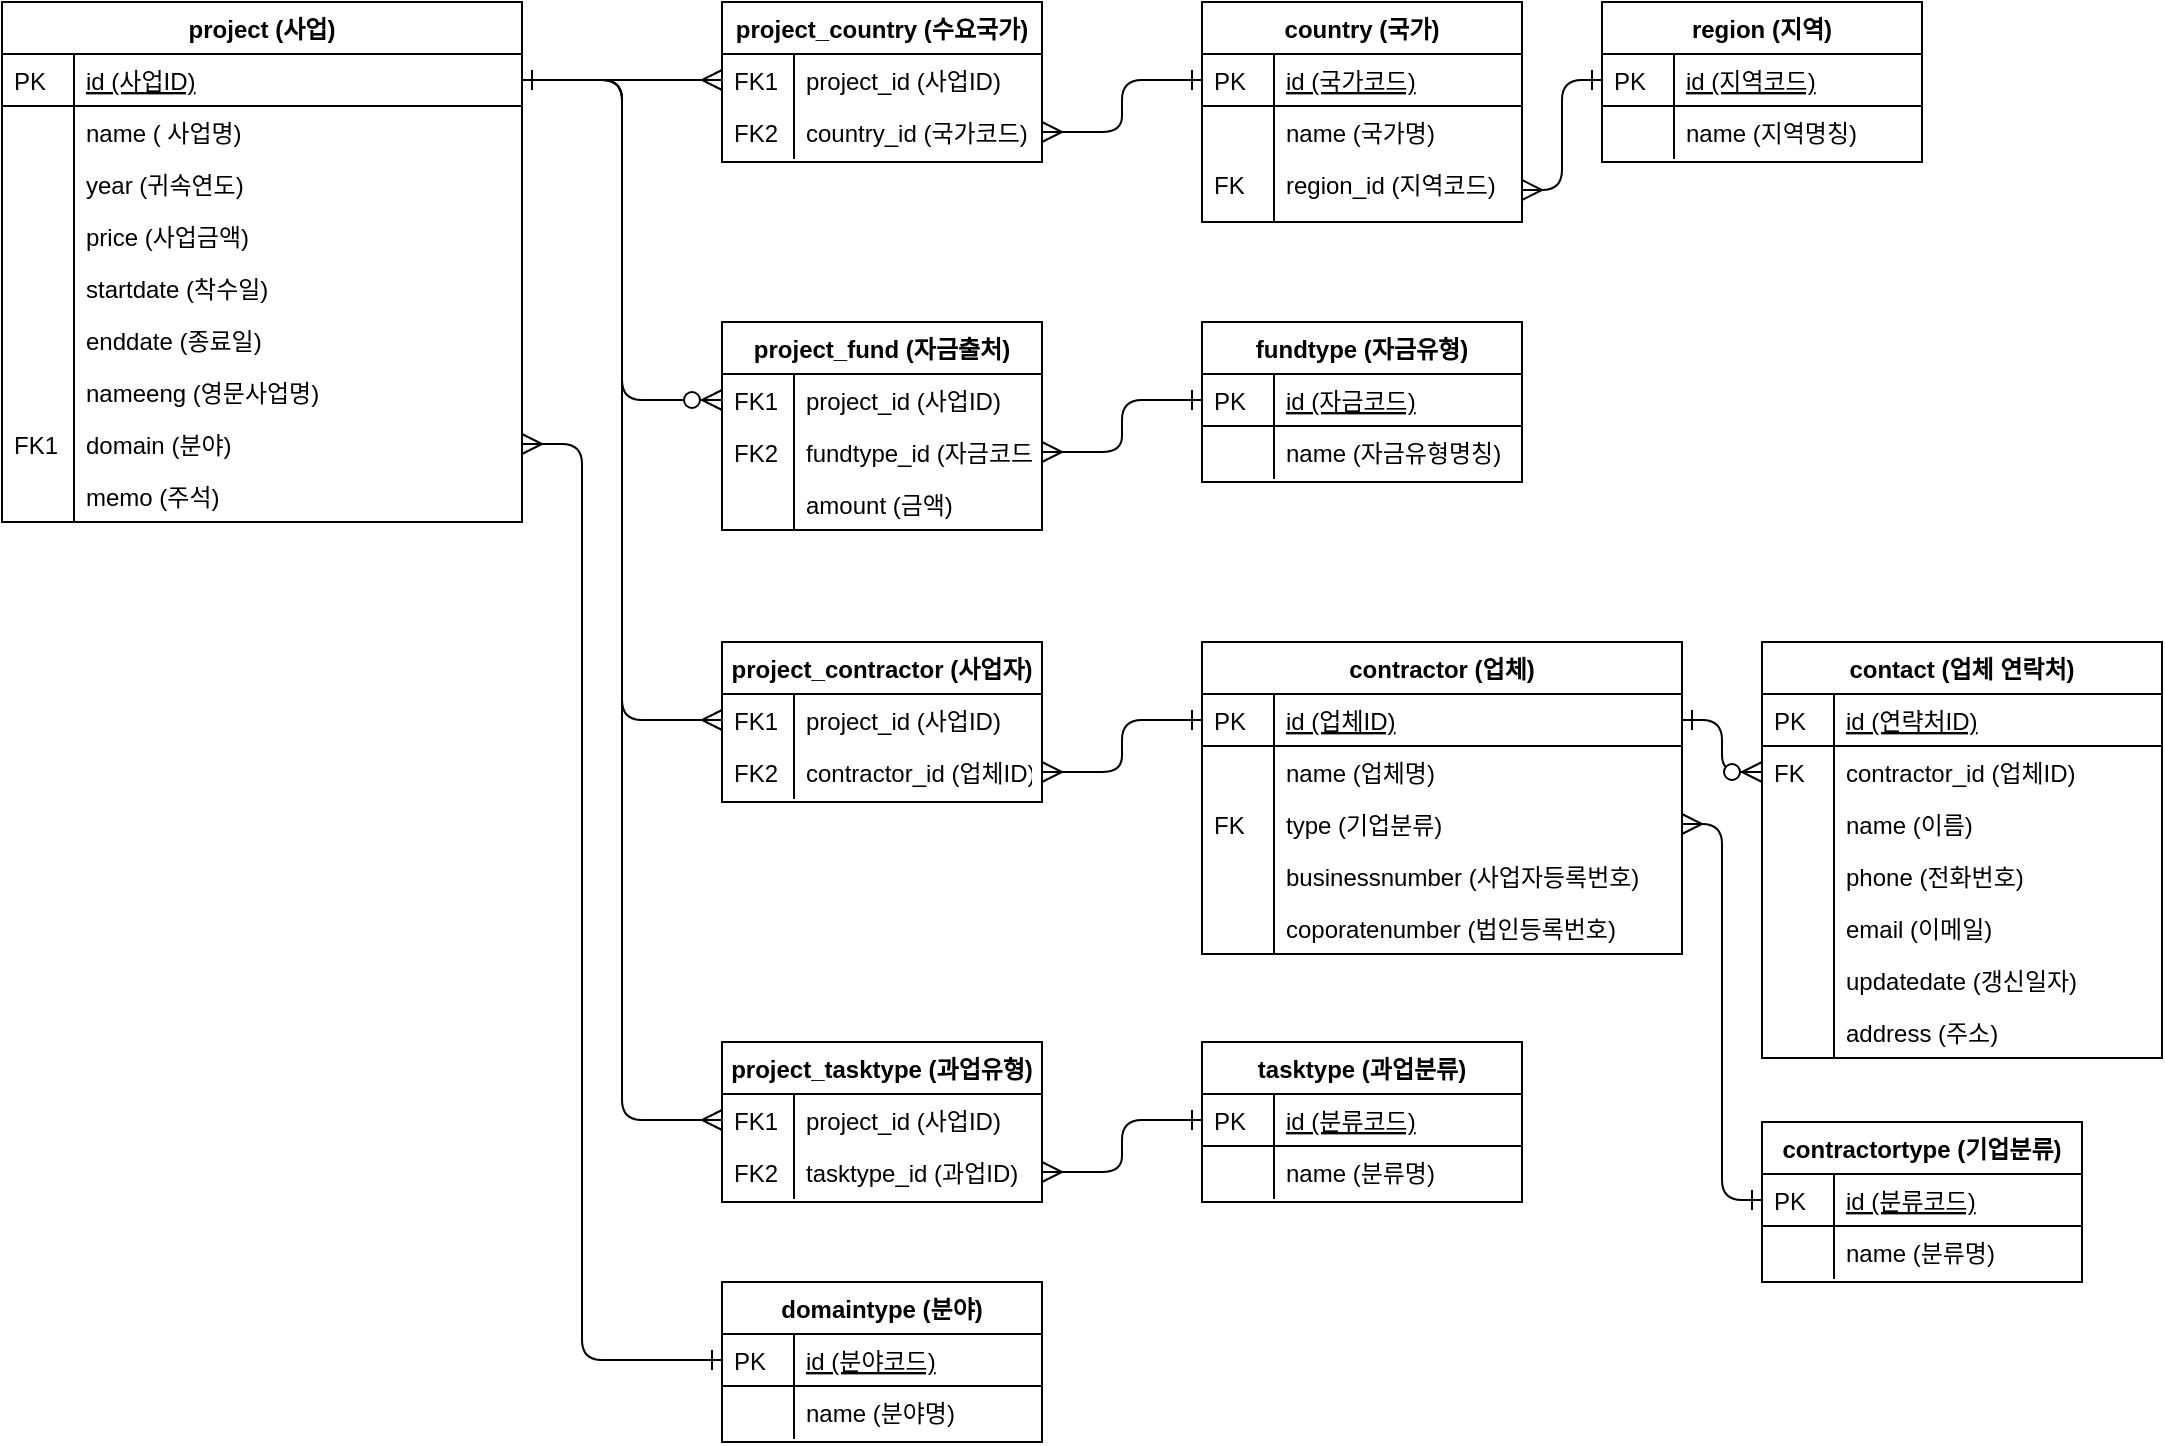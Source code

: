 <mxfile version="14.1.8" type="device"><diagram id="C5RBs43oDa-KdzZeNtuy" name="Page-1"><mxGraphModel dx="518" dy="521" grid="1" gridSize="10" guides="1" tooltips="1" connect="1" arrows="1" fold="1" page="1" pageScale="1" pageWidth="1169" pageHeight="827" math="0" shadow="0"><root><mxCell id="WIyWlLk6GJQsqaUBKTNV-0"/><mxCell id="WIyWlLk6GJQsqaUBKTNV-1" parent="WIyWlLk6GJQsqaUBKTNV-0"/><mxCell id="zkfFHV4jXpPFQw0GAbJ--63" value="" style="edgeStyle=orthogonalEdgeStyle;endArrow=ERmany;startArrow=ERone;shadow=0;strokeWidth=1;endSize=8;startSize=8;startFill=0;endFill=0;" parent="WIyWlLk6GJQsqaUBKTNV-1" source="zkfFHV4jXpPFQw0GAbJ--52" target="zkfFHV4jXpPFQw0GAbJ--57" edge="1"><mxGeometry width="100" height="100" relative="1" as="geometry"><mxPoint x="310" y="310" as="sourcePoint"/><mxPoint x="410" y="210" as="targetPoint"/></mxGeometry></mxCell><mxCell id="zkfFHV4jXpPFQw0GAbJ--71" value="" style="edgeStyle=orthogonalEdgeStyle;endArrow=ERmany;startArrow=ERone;shadow=0;strokeWidth=1;endSize=8;startSize=8;exitX=0;exitY=0.5;exitDx=0;exitDy=0;entryX=1;entryY=0.5;entryDx=0;entryDy=0;startFill=0;endFill=0;" parent="WIyWlLk6GJQsqaUBKTNV-1" source="zkfFHV4jXpPFQw0GAbJ--65" target="zkfFHV4jXpPFQw0GAbJ--59" edge="1"><mxGeometry width="100" height="100" relative="1" as="geometry"><mxPoint x="450" y="502" as="sourcePoint"/><mxPoint x="700" y="470" as="targetPoint"/><Array as="points"/></mxGeometry></mxCell><mxCell id="sFzoKshR8-w9YXXBHf_1-52" value="" style="edgeStyle=orthogonalEdgeStyle;endArrow=ERmany;startArrow=ERone;shadow=0;strokeWidth=1;endSize=8;startSize=8;exitX=0;exitY=0.5;exitDx=0;exitDy=0;entryX=1;entryY=0.5;entryDx=0;entryDy=0;startFill=0;endFill=0;" parent="WIyWlLk6GJQsqaUBKTNV-1" source="sFzoKshR8-w9YXXBHf_1-42" target="zkfFHV4jXpPFQw0GAbJ--69" edge="1"><mxGeometry width="100" height="100" relative="1" as="geometry"><mxPoint x="1080" y="510" as="sourcePoint"/><mxPoint x="1000" y="536" as="targetPoint"/><Array as="points"/></mxGeometry></mxCell><mxCell id="sFzoKshR8-w9YXXBHf_1-73" value="" style="edgeStyle=orthogonalEdgeStyle;endArrow=ERzeroToMany;startArrow=ERone;shadow=0;strokeWidth=1;endSize=8;startSize=8;entryX=0;entryY=0.5;entryDx=0;entryDy=0;startFill=0;" parent="WIyWlLk6GJQsqaUBKTNV-1" source="zkfFHV4jXpPFQw0GAbJ--65" target="sFzoKshR8-w9YXXBHf_1-56" edge="1"><mxGeometry width="100" height="100" relative="1" as="geometry"><mxPoint x="970" y="689" as="sourcePoint"/><mxPoint x="890" y="461" as="targetPoint"/><Array as="points"/></mxGeometry></mxCell><mxCell id="sFzoKshR8-w9YXXBHf_1-90" value="" style="edgeStyle=orthogonalEdgeStyle;endArrow=ERmany;startArrow=ERone;shadow=0;strokeWidth=1;endSize=8;startSize=8;exitX=1;exitY=0.5;exitDx=0;exitDy=0;entryX=0;entryY=0.5;entryDx=0;entryDy=0;endFill=0;startFill=0;" parent="WIyWlLk6GJQsqaUBKTNV-1" source="zkfFHV4jXpPFQw0GAbJ--52" target="sFzoKshR8-w9YXXBHf_1-75" edge="1"><mxGeometry width="100" height="100" relative="1" as="geometry"><mxPoint x="310" y="89" as="sourcePoint"/><mxPoint x="370" y="130" as="targetPoint"/></mxGeometry></mxCell><mxCell id="sFzoKshR8-w9YXXBHf_1-91" value="" style="edgeStyle=orthogonalEdgeStyle;endArrow=ERzeroToMany;startArrow=ERone;shadow=0;strokeWidth=1;endSize=8;startSize=8;exitX=1;exitY=0.5;exitDx=0;exitDy=0;entryX=0;entryY=0.5;entryDx=0;entryDy=0;startFill=0;" parent="WIyWlLk6GJQsqaUBKTNV-1" source="zkfFHV4jXpPFQw0GAbJ--52" target="sFzoKshR8-w9YXXBHf_1-80" edge="1"><mxGeometry width="100" height="100" relative="1" as="geometry"><mxPoint x="310" y="89" as="sourcePoint"/><mxPoint x="370" y="209" as="targetPoint"/></mxGeometry></mxCell><mxCell id="sFzoKshR8-w9YXXBHf_1-114" value="" style="edgeStyle=orthogonalEdgeStyle;endArrow=ERmany;startArrow=ERone;shadow=0;strokeWidth=1;endSize=8;startSize=8;exitX=0;exitY=0.5;exitDx=0;exitDy=0;entryX=1;entryY=0.5;entryDx=0;entryDy=0;startFill=0;endFill=0;" parent="WIyWlLk6GJQsqaUBKTNV-1" source="sFzoKshR8-w9YXXBHf_1-110" target="sFzoKshR8-w9YXXBHf_1-107" edge="1"><mxGeometry width="100" height="100" relative="1" as="geometry"><mxPoint x="970" y="-31" as="sourcePoint"/><mxPoint x="890" y="-259" as="targetPoint"/><Array as="points"/></mxGeometry></mxCell><mxCell id="sFzoKshR8-w9YXXBHf_1-115" value="" style="edgeStyle=orthogonalEdgeStyle;endArrow=ERmany;startArrow=ERone;shadow=0;strokeWidth=1;endSize=8;startSize=8;entryX=1;entryY=0.5;entryDx=0;entryDy=0;endFill=0;startFill=0;" parent="WIyWlLk6GJQsqaUBKTNV-1" source="sFzoKshR8-w9YXXBHf_1-93" target="sFzoKshR8-w9YXXBHf_1-77" edge="1"><mxGeometry width="100" height="100" relative="1" as="geometry"><mxPoint x="930" y="79" as="sourcePoint"/><mxPoint x="810" y="-59" as="targetPoint"/><Array as="points"/></mxGeometry></mxCell><mxCell id="sFzoKshR8-w9YXXBHf_1-116" value="" style="edgeStyle=orthogonalEdgeStyle;endArrow=ERmany;startArrow=ERone;shadow=0;strokeWidth=1;endSize=8;startSize=8;entryX=1;entryY=0.5;entryDx=0;entryDy=0;exitX=0;exitY=0.5;exitDx=0;exitDy=0;startFill=0;endFill=0;" parent="WIyWlLk6GJQsqaUBKTNV-1" source="sFzoKshR8-w9YXXBHf_1-103" target="sFzoKshR8-w9YXXBHf_1-82" edge="1"><mxGeometry width="100" height="100" relative="1" as="geometry"><mxPoint x="650" y="-111" as="sourcePoint"/><mxPoint x="570" y="-85" as="targetPoint"/><Array as="points"/></mxGeometry></mxCell><mxCell id="zkfFHV4jXpPFQw0GAbJ--51" value="project (사업)" style="swimlane;fontStyle=1;childLayout=stackLayout;horizontal=1;startSize=26;horizontalStack=0;resizeParent=1;resizeLast=0;collapsible=1;marginBottom=0;rounded=0;shadow=0;strokeWidth=1;" parent="WIyWlLk6GJQsqaUBKTNV-1" vertex="1"><mxGeometry x="40" y="40" width="260" height="260" as="geometry"><mxRectangle x="20" y="80" width="160" height="26" as="alternateBounds"/></mxGeometry></mxCell><mxCell id="zkfFHV4jXpPFQw0GAbJ--52" value="id (사업ID)" style="shape=partialRectangle;top=0;left=0;right=0;bottom=1;align=left;verticalAlign=top;fillColor=none;spacingLeft=40;spacingRight=4;overflow=hidden;rotatable=0;points=[[0,0.5],[1,0.5]];portConstraint=eastwest;dropTarget=0;rounded=0;shadow=0;strokeWidth=1;fontStyle=4" parent="zkfFHV4jXpPFQw0GAbJ--51" vertex="1"><mxGeometry y="26" width="260" height="26" as="geometry"/></mxCell><mxCell id="zkfFHV4jXpPFQw0GAbJ--53" value="PK" style="shape=partialRectangle;top=0;left=0;bottom=0;fillColor=none;align=left;verticalAlign=top;spacingLeft=4;spacingRight=4;overflow=hidden;rotatable=0;points=[];portConstraint=eastwest;part=1;" parent="zkfFHV4jXpPFQw0GAbJ--52" vertex="1" connectable="0"><mxGeometry width="36" height="26" as="geometry"/></mxCell><mxCell id="zkfFHV4jXpPFQw0GAbJ--54" value="name ( 사업명)" style="shape=partialRectangle;top=0;left=0;right=0;bottom=0;align=left;verticalAlign=top;fillColor=none;spacingLeft=40;spacingRight=4;overflow=hidden;rotatable=0;points=[[0,0.5],[1,0.5]];portConstraint=eastwest;dropTarget=0;rounded=0;shadow=0;strokeWidth=1;" parent="zkfFHV4jXpPFQw0GAbJ--51" vertex="1"><mxGeometry y="52" width="260" height="26" as="geometry"/></mxCell><mxCell id="zkfFHV4jXpPFQw0GAbJ--55" value="" style="shape=partialRectangle;top=0;left=0;bottom=0;fillColor=none;align=left;verticalAlign=top;spacingLeft=4;spacingRight=4;overflow=hidden;rotatable=0;points=[];portConstraint=eastwest;part=1;" parent="zkfFHV4jXpPFQw0GAbJ--54" vertex="1" connectable="0"><mxGeometry width="36" height="26" as="geometry"/></mxCell><mxCell id="sFzoKshR8-w9YXXBHf_1-0" value="year (귀속연도)" style="shape=partialRectangle;top=0;left=0;right=0;bottom=0;align=left;verticalAlign=top;fillColor=none;spacingLeft=40;spacingRight=4;overflow=hidden;rotatable=0;points=[[0,0.5],[1,0.5]];portConstraint=eastwest;dropTarget=0;rounded=0;shadow=0;strokeWidth=1;" parent="zkfFHV4jXpPFQw0GAbJ--51" vertex="1"><mxGeometry y="78" width="260" height="26" as="geometry"/></mxCell><mxCell id="sFzoKshR8-w9YXXBHf_1-1" value="" style="shape=partialRectangle;top=0;left=0;bottom=0;fillColor=none;align=left;verticalAlign=top;spacingLeft=4;spacingRight=4;overflow=hidden;rotatable=0;points=[];portConstraint=eastwest;part=1;" parent="sFzoKshR8-w9YXXBHf_1-0" vertex="1" connectable="0"><mxGeometry width="36" height="26" as="geometry"/></mxCell><mxCell id="sFzoKshR8-w9YXXBHf_1-10" value="price (사업금액)" style="shape=partialRectangle;top=0;left=0;right=0;bottom=0;align=left;verticalAlign=top;fillColor=none;spacingLeft=40;spacingRight=4;overflow=hidden;rotatable=0;points=[[0,0.5],[1,0.5]];portConstraint=eastwest;dropTarget=0;rounded=0;shadow=0;strokeWidth=1;" parent="zkfFHV4jXpPFQw0GAbJ--51" vertex="1"><mxGeometry y="104" width="260" height="26" as="geometry"/></mxCell><mxCell id="sFzoKshR8-w9YXXBHf_1-11" value="" style="shape=partialRectangle;top=0;left=0;bottom=0;fillColor=none;align=left;verticalAlign=top;spacingLeft=4;spacingRight=4;overflow=hidden;rotatable=0;points=[];portConstraint=eastwest;part=1;" parent="sFzoKshR8-w9YXXBHf_1-10" vertex="1" connectable="0"><mxGeometry width="36" height="26" as="geometry"/></mxCell><mxCell id="sFzoKshR8-w9YXXBHf_1-8" value="startdate (착수일)" style="shape=partialRectangle;top=0;left=0;right=0;bottom=0;align=left;verticalAlign=top;fillColor=none;spacingLeft=40;spacingRight=4;overflow=hidden;rotatable=0;points=[[0,0.5],[1,0.5]];portConstraint=eastwest;dropTarget=0;rounded=0;shadow=0;strokeWidth=1;" parent="zkfFHV4jXpPFQw0GAbJ--51" vertex="1"><mxGeometry y="130" width="260" height="26" as="geometry"/></mxCell><mxCell id="sFzoKshR8-w9YXXBHf_1-9" value="" style="shape=partialRectangle;top=0;left=0;bottom=0;fillColor=none;align=left;verticalAlign=top;spacingLeft=4;spacingRight=4;overflow=hidden;rotatable=0;points=[];portConstraint=eastwest;part=1;" parent="sFzoKshR8-w9YXXBHf_1-8" vertex="1" connectable="0"><mxGeometry width="36" height="26" as="geometry"/></mxCell><mxCell id="sFzoKshR8-w9YXXBHf_1-12" value="enddate (종료일)" style="shape=partialRectangle;top=0;left=0;right=0;bottom=0;align=left;verticalAlign=top;fillColor=none;spacingLeft=40;spacingRight=4;overflow=hidden;rotatable=0;points=[[0,0.5],[1,0.5]];portConstraint=eastwest;dropTarget=0;rounded=0;shadow=0;strokeWidth=1;" parent="zkfFHV4jXpPFQw0GAbJ--51" vertex="1"><mxGeometry y="156" width="260" height="26" as="geometry"/></mxCell><mxCell id="sFzoKshR8-w9YXXBHf_1-13" value="" style="shape=partialRectangle;top=0;left=0;bottom=0;fillColor=none;align=left;verticalAlign=top;spacingLeft=4;spacingRight=4;overflow=hidden;rotatable=0;points=[];portConstraint=eastwest;part=1;" parent="sFzoKshR8-w9YXXBHf_1-12" vertex="1" connectable="0"><mxGeometry width="36" height="26" as="geometry"/></mxCell><mxCell id="sFzoKshR8-w9YXXBHf_1-31" value="nameeng (영문사업명)" style="shape=partialRectangle;top=0;left=0;right=0;bottom=0;align=left;verticalAlign=top;fillColor=none;spacingLeft=40;spacingRight=4;overflow=hidden;rotatable=0;points=[[0,0.5],[1,0.5]];portConstraint=eastwest;dropTarget=0;rounded=0;shadow=0;strokeWidth=1;" parent="zkfFHV4jXpPFQw0GAbJ--51" vertex="1"><mxGeometry y="182" width="260" height="26" as="geometry"/></mxCell><mxCell id="sFzoKshR8-w9YXXBHf_1-32" value="" style="shape=partialRectangle;top=0;left=0;bottom=0;fillColor=none;align=left;verticalAlign=top;spacingLeft=4;spacingRight=4;overflow=hidden;rotatable=0;points=[];portConstraint=eastwest;part=1;" parent="sFzoKshR8-w9YXXBHf_1-31" vertex="1" connectable="0"><mxGeometry width="36" height="26" as="geometry"/></mxCell><mxCell id="AzwCzASD6tEoFaerV19h-32" value="domain (분야)" style="shape=partialRectangle;top=0;left=0;right=0;bottom=0;align=left;verticalAlign=top;fillColor=none;spacingLeft=40;spacingRight=4;overflow=hidden;rotatable=0;points=[[0,0.5],[1,0.5]];portConstraint=eastwest;dropTarget=0;rounded=0;shadow=0;strokeWidth=1;" vertex="1" parent="zkfFHV4jXpPFQw0GAbJ--51"><mxGeometry y="208" width="260" height="26" as="geometry"/></mxCell><mxCell id="AzwCzASD6tEoFaerV19h-33" value="FK1" style="shape=partialRectangle;top=0;left=0;bottom=0;fillColor=none;align=left;verticalAlign=top;spacingLeft=4;spacingRight=4;overflow=hidden;rotatable=0;points=[];portConstraint=eastwest;part=1;" vertex="1" connectable="0" parent="AzwCzASD6tEoFaerV19h-32"><mxGeometry width="36" height="26" as="geometry"/></mxCell><mxCell id="JxfXIfUgLM7p2g_E_Hut-0" value="memo (주석)" style="shape=partialRectangle;top=0;left=0;right=0;bottom=0;align=left;verticalAlign=top;fillColor=none;spacingLeft=40;spacingRight=4;overflow=hidden;rotatable=0;points=[[0,0.5],[1,0.5]];portConstraint=eastwest;dropTarget=0;rounded=0;shadow=0;strokeWidth=1;" parent="zkfFHV4jXpPFQw0GAbJ--51" vertex="1"><mxGeometry y="234" width="260" height="26" as="geometry"/></mxCell><mxCell id="JxfXIfUgLM7p2g_E_Hut-1" value="" style="shape=partialRectangle;top=0;left=0;bottom=0;fillColor=none;align=left;verticalAlign=top;spacingLeft=4;spacingRight=4;overflow=hidden;rotatable=0;points=[];portConstraint=eastwest;part=1;" parent="JxfXIfUgLM7p2g_E_Hut-0" vertex="1" connectable="0"><mxGeometry width="36" height="26" as="geometry"/></mxCell><mxCell id="sFzoKshR8-w9YXXBHf_1-74" value="project_country (수요국가)" style="swimlane;fontStyle=1;childLayout=stackLayout;horizontal=1;startSize=26;horizontalStack=0;resizeParent=1;resizeLast=0;collapsible=1;marginBottom=0;rounded=0;shadow=0;strokeWidth=1;" parent="WIyWlLk6GJQsqaUBKTNV-1" vertex="1"><mxGeometry x="400" y="40" width="160" height="80" as="geometry"><mxRectangle x="260" y="80" width="160" height="26" as="alternateBounds"/></mxGeometry></mxCell><mxCell id="sFzoKshR8-w9YXXBHf_1-75" value="project_id (사업ID)&#10;" style="shape=partialRectangle;top=0;left=0;right=0;bottom=1;align=left;verticalAlign=top;fillColor=none;spacingLeft=40;spacingRight=4;overflow=hidden;rotatable=0;points=[[0,0.5],[1,0.5]];portConstraint=eastwest;dropTarget=0;rounded=0;shadow=0;strokeWidth=1;fontStyle=0;strokeColor=none;" parent="sFzoKshR8-w9YXXBHf_1-74" vertex="1"><mxGeometry y="26" width="160" height="26" as="geometry"/></mxCell><mxCell id="sFzoKshR8-w9YXXBHf_1-76" value="FK1" style="shape=partialRectangle;top=0;left=0;bottom=0;fillColor=none;align=left;verticalAlign=top;spacingLeft=4;spacingRight=4;overflow=hidden;rotatable=0;points=[];portConstraint=eastwest;part=1;" parent="sFzoKshR8-w9YXXBHf_1-75" vertex="1" connectable="0"><mxGeometry width="36" height="26" as="geometry"/></mxCell><mxCell id="sFzoKshR8-w9YXXBHf_1-77" value="country_id (국가코드)" style="shape=partialRectangle;top=0;left=0;right=0;bottom=0;align=left;verticalAlign=top;fillColor=none;spacingLeft=40;spacingRight=4;overflow=hidden;rotatable=0;points=[[0,0.5],[1,0.5]];portConstraint=eastwest;dropTarget=0;rounded=0;shadow=0;strokeWidth=1;" parent="sFzoKshR8-w9YXXBHf_1-74" vertex="1"><mxGeometry y="52" width="160" height="26" as="geometry"/></mxCell><mxCell id="sFzoKshR8-w9YXXBHf_1-78" value="FK2" style="shape=partialRectangle;top=0;left=0;bottom=0;fillColor=none;align=left;verticalAlign=top;spacingLeft=4;spacingRight=4;overflow=hidden;rotatable=0;points=[];portConstraint=eastwest;part=1;" parent="sFzoKshR8-w9YXXBHf_1-77" vertex="1" connectable="0"><mxGeometry width="36" height="26" as="geometry"/></mxCell><mxCell id="sFzoKshR8-w9YXXBHf_1-92" value="country (국가)" style="swimlane;fontStyle=1;childLayout=stackLayout;horizontal=1;startSize=26;horizontalStack=0;resizeParent=1;resizeLast=0;collapsible=1;marginBottom=0;rounded=0;shadow=0;strokeWidth=1;" parent="WIyWlLk6GJQsqaUBKTNV-1" vertex="1"><mxGeometry x="640" y="40" width="160" height="110" as="geometry"><mxRectangle x="260" y="270" width="160" height="26" as="alternateBounds"/></mxGeometry></mxCell><mxCell id="sFzoKshR8-w9YXXBHf_1-93" value="id (국가코드)" style="shape=partialRectangle;top=0;left=0;right=0;bottom=1;align=left;verticalAlign=top;fillColor=none;spacingLeft=40;spacingRight=4;overflow=hidden;rotatable=0;points=[[0,0.5],[1,0.5]];portConstraint=eastwest;dropTarget=0;rounded=0;shadow=0;strokeWidth=1;fontStyle=4" parent="sFzoKshR8-w9YXXBHf_1-92" vertex="1"><mxGeometry y="26" width="160" height="26" as="geometry"/></mxCell><mxCell id="sFzoKshR8-w9YXXBHf_1-94" value="PK" style="shape=partialRectangle;top=0;left=0;bottom=0;fillColor=none;align=left;verticalAlign=top;spacingLeft=4;spacingRight=4;overflow=hidden;rotatable=0;points=[];portConstraint=eastwest;part=1;" parent="sFzoKshR8-w9YXXBHf_1-93" vertex="1" connectable="0"><mxGeometry width="36" height="26" as="geometry"/></mxCell><mxCell id="sFzoKshR8-w9YXXBHf_1-95" value="name (국가명)" style="shape=partialRectangle;top=0;left=0;right=0;bottom=0;align=left;verticalAlign=top;fillColor=none;spacingLeft=40;spacingRight=4;overflow=hidden;rotatable=0;points=[[0,0.5],[1,0.5]];portConstraint=eastwest;dropTarget=0;rounded=0;shadow=0;strokeWidth=1;" parent="sFzoKshR8-w9YXXBHf_1-92" vertex="1"><mxGeometry y="52" width="160" height="26" as="geometry"/></mxCell><mxCell id="sFzoKshR8-w9YXXBHf_1-96" value="" style="shape=partialRectangle;top=0;left=0;bottom=0;fillColor=none;align=left;verticalAlign=top;spacingLeft=4;spacingRight=4;overflow=hidden;rotatable=0;points=[];portConstraint=eastwest;part=1;" parent="sFzoKshR8-w9YXXBHf_1-95" vertex="1" connectable="0"><mxGeometry width="36" height="26" as="geometry"/></mxCell><mxCell id="sFzoKshR8-w9YXXBHf_1-107" value="region_id (지역코드)" style="shape=partialRectangle;top=0;left=0;right=0;bottom=0;align=left;verticalAlign=top;fillColor=none;spacingLeft=40;spacingRight=4;overflow=hidden;rotatable=0;points=[[0,0.5],[1,0.5]];portConstraint=eastwest;dropTarget=0;rounded=0;shadow=0;strokeWidth=1;" parent="sFzoKshR8-w9YXXBHf_1-92" vertex="1"><mxGeometry y="78" width="160" height="32" as="geometry"/></mxCell><mxCell id="sFzoKshR8-w9YXXBHf_1-108" value="FK" style="shape=partialRectangle;top=0;left=0;bottom=0;fillColor=none;align=left;verticalAlign=top;spacingLeft=4;spacingRight=4;overflow=hidden;rotatable=0;points=[];portConstraint=eastwest;part=1;" parent="sFzoKshR8-w9YXXBHf_1-107" vertex="1" connectable="0"><mxGeometry width="36" height="32" as="geometry"/></mxCell><mxCell id="sFzoKshR8-w9YXXBHf_1-109" value="region (지역)" style="swimlane;fontStyle=1;childLayout=stackLayout;horizontal=1;startSize=26;horizontalStack=0;resizeParent=1;resizeLast=0;collapsible=1;marginBottom=0;rounded=0;shadow=0;strokeWidth=1;" parent="WIyWlLk6GJQsqaUBKTNV-1" vertex="1"><mxGeometry x="840" y="40" width="160" height="80" as="geometry"><mxRectangle x="260" y="270" width="160" height="26" as="alternateBounds"/></mxGeometry></mxCell><mxCell id="sFzoKshR8-w9YXXBHf_1-110" value="id (지역코드)" style="shape=partialRectangle;top=0;left=0;right=0;bottom=1;align=left;verticalAlign=top;fillColor=none;spacingLeft=40;spacingRight=4;overflow=hidden;rotatable=0;points=[[0,0.5],[1,0.5]];portConstraint=eastwest;dropTarget=0;rounded=0;shadow=0;strokeWidth=1;fontStyle=4" parent="sFzoKshR8-w9YXXBHf_1-109" vertex="1"><mxGeometry y="26" width="160" height="26" as="geometry"/></mxCell><mxCell id="sFzoKshR8-w9YXXBHf_1-111" value="PK" style="shape=partialRectangle;top=0;left=0;bottom=0;fillColor=none;align=left;verticalAlign=top;spacingLeft=4;spacingRight=4;overflow=hidden;rotatable=0;points=[];portConstraint=eastwest;part=1;" parent="sFzoKshR8-w9YXXBHf_1-110" vertex="1" connectable="0"><mxGeometry width="36" height="26" as="geometry"/></mxCell><mxCell id="sFzoKshR8-w9YXXBHf_1-112" value="name (지역명칭)" style="shape=partialRectangle;top=0;left=0;right=0;bottom=0;align=left;verticalAlign=top;fillColor=none;spacingLeft=40;spacingRight=4;overflow=hidden;rotatable=0;points=[[0,0.5],[1,0.5]];portConstraint=eastwest;dropTarget=0;rounded=0;shadow=0;strokeWidth=1;" parent="sFzoKshR8-w9YXXBHf_1-109" vertex="1"><mxGeometry y="52" width="160" height="26" as="geometry"/></mxCell><mxCell id="sFzoKshR8-w9YXXBHf_1-113" value="" style="shape=partialRectangle;top=0;left=0;bottom=0;fillColor=none;align=left;verticalAlign=top;spacingLeft=4;spacingRight=4;overflow=hidden;rotatable=0;points=[];portConstraint=eastwest;part=1;" parent="sFzoKshR8-w9YXXBHf_1-112" vertex="1" connectable="0"><mxGeometry width="36" height="26" as="geometry"/></mxCell><mxCell id="sFzoKshR8-w9YXXBHf_1-79" value="project_fund (자금출처)" style="swimlane;fontStyle=1;childLayout=stackLayout;horizontal=1;startSize=26;horizontalStack=0;resizeParent=1;resizeLast=0;collapsible=1;marginBottom=0;rounded=0;shadow=0;strokeWidth=1;" parent="WIyWlLk6GJQsqaUBKTNV-1" vertex="1"><mxGeometry x="400" y="200" width="160" height="104" as="geometry"><mxRectangle x="260" y="80" width="160" height="26" as="alternateBounds"/></mxGeometry></mxCell><mxCell id="sFzoKshR8-w9YXXBHf_1-80" value="project_id (사업ID)&#10;" style="shape=partialRectangle;top=0;left=0;right=0;bottom=1;align=left;verticalAlign=top;fillColor=none;spacingLeft=40;spacingRight=4;overflow=hidden;rotatable=0;points=[[0,0.5],[1,0.5]];portConstraint=eastwest;dropTarget=0;rounded=0;shadow=0;strokeWidth=1;fontStyle=0;strokeColor=none;" parent="sFzoKshR8-w9YXXBHf_1-79" vertex="1"><mxGeometry y="26" width="160" height="26" as="geometry"/></mxCell><mxCell id="sFzoKshR8-w9YXXBHf_1-81" value="FK1" style="shape=partialRectangle;top=0;left=0;bottom=0;fillColor=none;align=left;verticalAlign=top;spacingLeft=4;spacingRight=4;overflow=hidden;rotatable=0;points=[];portConstraint=eastwest;part=1;" parent="sFzoKshR8-w9YXXBHf_1-80" vertex="1" connectable="0"><mxGeometry width="36" height="26" as="geometry"/></mxCell><mxCell id="sFzoKshR8-w9YXXBHf_1-82" value="fundtype_id (자금코드)&#10;" style="shape=partialRectangle;top=0;left=0;right=0;bottom=0;align=left;verticalAlign=top;fillColor=none;spacingLeft=40;spacingRight=4;overflow=hidden;rotatable=0;points=[[0,0.5],[1,0.5]];portConstraint=eastwest;dropTarget=0;rounded=0;shadow=0;strokeWidth=1;strokeColor=none;" parent="sFzoKshR8-w9YXXBHf_1-79" vertex="1"><mxGeometry y="52" width="160" height="26" as="geometry"/></mxCell><mxCell id="sFzoKshR8-w9YXXBHf_1-83" value="FK2" style="shape=partialRectangle;top=0;left=0;bottom=0;fillColor=none;align=left;verticalAlign=top;spacingLeft=4;spacingRight=4;overflow=hidden;rotatable=0;points=[];portConstraint=eastwest;part=1;" parent="sFzoKshR8-w9YXXBHf_1-82" vertex="1" connectable="0"><mxGeometry width="36" height="26" as="geometry"/></mxCell><mxCell id="sFzoKshR8-w9YXXBHf_1-86" value="amount (금액)" style="shape=partialRectangle;top=0;left=0;right=0;bottom=0;align=left;verticalAlign=top;fillColor=none;spacingLeft=40;spacingRight=4;overflow=hidden;rotatable=0;points=[[0,0.5],[1,0.5]];portConstraint=eastwest;dropTarget=0;rounded=0;shadow=0;strokeWidth=1;" parent="sFzoKshR8-w9YXXBHf_1-79" vertex="1"><mxGeometry y="78" width="160" height="26" as="geometry"/></mxCell><mxCell id="sFzoKshR8-w9YXXBHf_1-87" value="" style="shape=partialRectangle;top=0;left=0;bottom=0;fillColor=none;align=left;verticalAlign=top;spacingLeft=4;spacingRight=4;overflow=hidden;rotatable=0;points=[];portConstraint=eastwest;part=1;" parent="sFzoKshR8-w9YXXBHf_1-86" vertex="1" connectable="0"><mxGeometry width="36" height="26" as="geometry"/></mxCell><mxCell id="sFzoKshR8-w9YXXBHf_1-102" value="fundtype (자금유형)" style="swimlane;fontStyle=1;childLayout=stackLayout;horizontal=1;startSize=26;horizontalStack=0;resizeParent=1;resizeLast=0;collapsible=1;marginBottom=0;rounded=0;shadow=0;strokeWidth=1;" parent="WIyWlLk6GJQsqaUBKTNV-1" vertex="1"><mxGeometry x="640" y="200" width="160" height="80" as="geometry"><mxRectangle x="260" y="270" width="160" height="26" as="alternateBounds"/></mxGeometry></mxCell><mxCell id="sFzoKshR8-w9YXXBHf_1-103" value="id (자금코드)" style="shape=partialRectangle;top=0;left=0;right=0;bottom=1;align=left;verticalAlign=top;fillColor=none;spacingLeft=40;spacingRight=4;overflow=hidden;rotatable=0;points=[[0,0.5],[1,0.5]];portConstraint=eastwest;dropTarget=0;rounded=0;shadow=0;strokeWidth=1;fontStyle=4" parent="sFzoKshR8-w9YXXBHf_1-102" vertex="1"><mxGeometry y="26" width="160" height="26" as="geometry"/></mxCell><mxCell id="sFzoKshR8-w9YXXBHf_1-104" value="PK" style="shape=partialRectangle;top=0;left=0;bottom=0;fillColor=none;align=left;verticalAlign=top;spacingLeft=4;spacingRight=4;overflow=hidden;rotatable=0;points=[];portConstraint=eastwest;part=1;" parent="sFzoKshR8-w9YXXBHf_1-103" vertex="1" connectable="0"><mxGeometry width="36" height="26" as="geometry"/></mxCell><mxCell id="sFzoKshR8-w9YXXBHf_1-105" value="name (자금유형명칭)" style="shape=partialRectangle;top=0;left=0;right=0;bottom=0;align=left;verticalAlign=top;fillColor=none;spacingLeft=40;spacingRight=4;overflow=hidden;rotatable=0;points=[[0,0.5],[1,0.5]];portConstraint=eastwest;dropTarget=0;rounded=0;shadow=0;strokeWidth=1;" parent="sFzoKshR8-w9YXXBHf_1-102" vertex="1"><mxGeometry y="52" width="160" height="26" as="geometry"/></mxCell><mxCell id="sFzoKshR8-w9YXXBHf_1-106" value="" style="shape=partialRectangle;top=0;left=0;bottom=0;fillColor=none;align=left;verticalAlign=top;spacingLeft=4;spacingRight=4;overflow=hidden;rotatable=0;points=[];portConstraint=eastwest;part=1;" parent="sFzoKshR8-w9YXXBHf_1-105" vertex="1" connectable="0"><mxGeometry width="36" height="26" as="geometry"/></mxCell><mxCell id="zkfFHV4jXpPFQw0GAbJ--64" value="contractor (업체)" style="swimlane;fontStyle=1;childLayout=stackLayout;horizontal=1;startSize=26;horizontalStack=0;resizeParent=1;resizeLast=0;collapsible=1;marginBottom=0;rounded=0;shadow=0;strokeWidth=1;" parent="WIyWlLk6GJQsqaUBKTNV-1" vertex="1"><mxGeometry x="640" y="360" width="240" height="156" as="geometry"><mxRectangle x="260" y="270" width="160" height="26" as="alternateBounds"/></mxGeometry></mxCell><mxCell id="zkfFHV4jXpPFQw0GAbJ--65" value="id (업체ID)" style="shape=partialRectangle;top=0;left=0;right=0;bottom=1;align=left;verticalAlign=top;fillColor=none;spacingLeft=40;spacingRight=4;overflow=hidden;rotatable=0;points=[[0,0.5],[1,0.5]];portConstraint=eastwest;dropTarget=0;rounded=0;shadow=0;strokeWidth=1;fontStyle=4" parent="zkfFHV4jXpPFQw0GAbJ--64" vertex="1"><mxGeometry y="26" width="240" height="26" as="geometry"/></mxCell><mxCell id="zkfFHV4jXpPFQw0GAbJ--66" value="PK" style="shape=partialRectangle;top=0;left=0;bottom=0;fillColor=none;align=left;verticalAlign=top;spacingLeft=4;spacingRight=4;overflow=hidden;rotatable=0;points=[];portConstraint=eastwest;part=1;" parent="zkfFHV4jXpPFQw0GAbJ--65" vertex="1" connectable="0"><mxGeometry width="36" height="26" as="geometry"/></mxCell><mxCell id="zkfFHV4jXpPFQw0GAbJ--67" value="name (업체명)" style="shape=partialRectangle;top=0;left=0;right=0;bottom=0;align=left;verticalAlign=top;fillColor=none;spacingLeft=40;spacingRight=4;overflow=hidden;rotatable=0;points=[[0,0.5],[1,0.5]];portConstraint=eastwest;dropTarget=0;rounded=0;shadow=0;strokeWidth=1;" parent="zkfFHV4jXpPFQw0GAbJ--64" vertex="1"><mxGeometry y="52" width="240" height="26" as="geometry"/></mxCell><mxCell id="zkfFHV4jXpPFQw0GAbJ--68" value="" style="shape=partialRectangle;top=0;left=0;bottom=0;fillColor=none;align=left;verticalAlign=top;spacingLeft=4;spacingRight=4;overflow=hidden;rotatable=0;points=[];portConstraint=eastwest;part=1;" parent="zkfFHV4jXpPFQw0GAbJ--67" vertex="1" connectable="0"><mxGeometry width="36" height="26" as="geometry"/></mxCell><mxCell id="zkfFHV4jXpPFQw0GAbJ--69" value="type (기업분류)" style="shape=partialRectangle;top=0;left=0;right=0;bottom=0;align=left;verticalAlign=top;fillColor=none;spacingLeft=40;spacingRight=4;overflow=hidden;rotatable=0;points=[[0,0.5],[1,0.5]];portConstraint=eastwest;dropTarget=0;rounded=0;shadow=0;strokeWidth=1;" parent="zkfFHV4jXpPFQw0GAbJ--64" vertex="1"><mxGeometry y="78" width="240" height="26" as="geometry"/></mxCell><mxCell id="zkfFHV4jXpPFQw0GAbJ--70" value="FK" style="shape=partialRectangle;top=0;left=0;bottom=0;fillColor=none;align=left;verticalAlign=top;spacingLeft=4;spacingRight=4;overflow=hidden;rotatable=0;points=[];portConstraint=eastwest;part=1;" parent="zkfFHV4jXpPFQw0GAbJ--69" vertex="1" connectable="0"><mxGeometry width="36" height="26" as="geometry"/></mxCell><mxCell id="sFzoKshR8-w9YXXBHf_1-35" value="businessnumber (사업자등록번호)" style="shape=partialRectangle;top=0;left=0;right=0;bottom=0;align=left;verticalAlign=top;fillColor=none;spacingLeft=40;spacingRight=4;overflow=hidden;rotatable=0;points=[[0,0.5],[1,0.5]];portConstraint=eastwest;dropTarget=0;rounded=0;shadow=0;strokeWidth=1;" parent="zkfFHV4jXpPFQw0GAbJ--64" vertex="1"><mxGeometry y="104" width="240" height="26" as="geometry"/></mxCell><mxCell id="sFzoKshR8-w9YXXBHf_1-36" value="" style="shape=partialRectangle;top=0;left=0;bottom=0;fillColor=none;align=left;verticalAlign=top;spacingLeft=4;spacingRight=4;overflow=hidden;rotatable=0;points=[];portConstraint=eastwest;part=1;" parent="sFzoKshR8-w9YXXBHf_1-35" vertex="1" connectable="0"><mxGeometry width="36" height="26" as="geometry"/></mxCell><mxCell id="sFzoKshR8-w9YXXBHf_1-37" value="coporatenumber (법인등록번호)&#10;" style="shape=partialRectangle;top=0;left=0;right=0;bottom=0;align=left;verticalAlign=top;fillColor=none;spacingLeft=40;spacingRight=4;overflow=hidden;rotatable=0;points=[[0,0.5],[1,0.5]];portConstraint=eastwest;dropTarget=0;rounded=0;shadow=0;strokeWidth=1;" parent="zkfFHV4jXpPFQw0GAbJ--64" vertex="1"><mxGeometry y="130" width="240" height="26" as="geometry"/></mxCell><mxCell id="sFzoKshR8-w9YXXBHf_1-38" value="" style="shape=partialRectangle;top=0;left=0;bottom=0;fillColor=none;align=left;verticalAlign=top;spacingLeft=4;spacingRight=4;overflow=hidden;rotatable=0;points=[];portConstraint=eastwest;part=1;" parent="sFzoKshR8-w9YXXBHf_1-37" vertex="1" connectable="0"><mxGeometry width="36" height="26" as="geometry"/></mxCell><mxCell id="zkfFHV4jXpPFQw0GAbJ--56" value="project_contractor (사업자)" style="swimlane;fontStyle=1;childLayout=stackLayout;horizontal=1;startSize=26;horizontalStack=0;resizeParent=1;resizeLast=0;collapsible=1;marginBottom=0;rounded=0;shadow=0;strokeWidth=1;" parent="WIyWlLk6GJQsqaUBKTNV-1" vertex="1"><mxGeometry x="400" y="360" width="160" height="80" as="geometry"><mxRectangle x="260" y="80" width="160" height="26" as="alternateBounds"/></mxGeometry></mxCell><mxCell id="zkfFHV4jXpPFQw0GAbJ--57" value="project_id (사업ID)&#10;" style="shape=partialRectangle;top=0;left=0;right=0;bottom=1;align=left;verticalAlign=top;fillColor=none;spacingLeft=40;spacingRight=4;overflow=hidden;rotatable=0;points=[[0,0.5],[1,0.5]];portConstraint=eastwest;dropTarget=0;rounded=0;shadow=0;strokeWidth=1;fontStyle=0;strokeColor=none;" parent="zkfFHV4jXpPFQw0GAbJ--56" vertex="1"><mxGeometry y="26" width="160" height="26" as="geometry"/></mxCell><mxCell id="zkfFHV4jXpPFQw0GAbJ--58" value="FK1" style="shape=partialRectangle;top=0;left=0;bottom=0;fillColor=none;align=left;verticalAlign=top;spacingLeft=4;spacingRight=4;overflow=hidden;rotatable=0;points=[];portConstraint=eastwest;part=1;" parent="zkfFHV4jXpPFQw0GAbJ--57" vertex="1" connectable="0"><mxGeometry width="36" height="26" as="geometry"/></mxCell><mxCell id="zkfFHV4jXpPFQw0GAbJ--59" value="contractor_id (업체ID)&#10;" style="shape=partialRectangle;top=0;left=0;right=0;bottom=0;align=left;verticalAlign=top;fillColor=none;spacingLeft=40;spacingRight=4;overflow=hidden;rotatable=0;points=[[0,0.5],[1,0.5]];portConstraint=eastwest;dropTarget=0;rounded=0;shadow=0;strokeWidth=1;" parent="zkfFHV4jXpPFQw0GAbJ--56" vertex="1"><mxGeometry y="52" width="160" height="26" as="geometry"/></mxCell><mxCell id="zkfFHV4jXpPFQw0GAbJ--60" value="FK2" style="shape=partialRectangle;top=0;left=0;bottom=0;fillColor=none;align=left;verticalAlign=top;spacingLeft=4;spacingRight=4;overflow=hidden;rotatable=0;points=[];portConstraint=eastwest;part=1;" parent="zkfFHV4jXpPFQw0GAbJ--59" vertex="1" connectable="0"><mxGeometry width="36" height="26" as="geometry"/></mxCell><mxCell id="sFzoKshR8-w9YXXBHf_1-53" value="contact (업체 연락처)" style="swimlane;fontStyle=1;childLayout=stackLayout;horizontal=1;startSize=26;horizontalStack=0;resizeParent=1;resizeLast=0;collapsible=1;marginBottom=0;rounded=0;shadow=0;strokeWidth=1;" parent="WIyWlLk6GJQsqaUBKTNV-1" vertex="1"><mxGeometry x="920" y="360" width="200" height="208" as="geometry"><mxRectangle x="260" y="270" width="160" height="26" as="alternateBounds"/></mxGeometry></mxCell><mxCell id="sFzoKshR8-w9YXXBHf_1-54" value="id (연략처ID)" style="shape=partialRectangle;top=0;left=0;right=0;bottom=1;align=left;verticalAlign=top;fillColor=none;spacingLeft=40;spacingRight=4;overflow=hidden;rotatable=0;points=[[0,0.5],[1,0.5]];portConstraint=eastwest;dropTarget=0;rounded=0;shadow=0;strokeWidth=1;fontStyle=4" parent="sFzoKshR8-w9YXXBHf_1-53" vertex="1"><mxGeometry y="26" width="200" height="26" as="geometry"/></mxCell><mxCell id="sFzoKshR8-w9YXXBHf_1-55" value="PK" style="shape=partialRectangle;top=0;left=0;bottom=0;fillColor=none;align=left;verticalAlign=top;spacingLeft=4;spacingRight=4;overflow=hidden;rotatable=0;points=[];portConstraint=eastwest;part=1;" parent="sFzoKshR8-w9YXXBHf_1-54" vertex="1" connectable="0"><mxGeometry width="36" height="26" as="geometry"/></mxCell><mxCell id="sFzoKshR8-w9YXXBHf_1-56" value="contractor_id (업체ID)" style="shape=partialRectangle;top=0;left=0;right=0;bottom=0;align=left;verticalAlign=top;fillColor=none;spacingLeft=40;spacingRight=4;overflow=hidden;rotatable=0;points=[[0,0.5],[1,0.5]];portConstraint=eastwest;dropTarget=0;rounded=0;shadow=0;strokeWidth=1;" parent="sFzoKshR8-w9YXXBHf_1-53" vertex="1"><mxGeometry y="52" width="200" height="26" as="geometry"/></mxCell><mxCell id="sFzoKshR8-w9YXXBHf_1-57" value="FK" style="shape=partialRectangle;top=0;left=0;bottom=0;fillColor=none;align=left;verticalAlign=top;spacingLeft=4;spacingRight=4;overflow=hidden;rotatable=0;points=[];portConstraint=eastwest;part=1;" parent="sFzoKshR8-w9YXXBHf_1-56" vertex="1" connectable="0"><mxGeometry width="36" height="26" as="geometry"/></mxCell><mxCell id="sFzoKshR8-w9YXXBHf_1-58" value="name (이름)" style="shape=partialRectangle;top=0;left=0;right=0;bottom=0;align=left;verticalAlign=top;fillColor=none;spacingLeft=40;spacingRight=4;overflow=hidden;rotatable=0;points=[[0,0.5],[1,0.5]];portConstraint=eastwest;dropTarget=0;rounded=0;shadow=0;strokeWidth=1;" parent="sFzoKshR8-w9YXXBHf_1-53" vertex="1"><mxGeometry y="78" width="200" height="26" as="geometry"/></mxCell><mxCell id="sFzoKshR8-w9YXXBHf_1-59" value="" style="shape=partialRectangle;top=0;left=0;bottom=0;fillColor=none;align=left;verticalAlign=top;spacingLeft=4;spacingRight=4;overflow=hidden;rotatable=0;points=[];portConstraint=eastwest;part=1;" parent="sFzoKshR8-w9YXXBHf_1-58" vertex="1" connectable="0"><mxGeometry width="36" height="26" as="geometry"/></mxCell><mxCell id="sFzoKshR8-w9YXXBHf_1-60" value="phone (전화번호)" style="shape=partialRectangle;top=0;left=0;right=0;bottom=0;align=left;verticalAlign=top;fillColor=none;spacingLeft=40;spacingRight=4;overflow=hidden;rotatable=0;points=[[0,0.5],[1,0.5]];portConstraint=eastwest;dropTarget=0;rounded=0;shadow=0;strokeWidth=1;" parent="sFzoKshR8-w9YXXBHf_1-53" vertex="1"><mxGeometry y="104" width="200" height="26" as="geometry"/></mxCell><mxCell id="sFzoKshR8-w9YXXBHf_1-61" value="" style="shape=partialRectangle;top=0;left=0;bottom=0;fillColor=none;align=left;verticalAlign=top;spacingLeft=4;spacingRight=4;overflow=hidden;rotatable=0;points=[];portConstraint=eastwest;part=1;" parent="sFzoKshR8-w9YXXBHf_1-60" vertex="1" connectable="0"><mxGeometry width="36" height="26" as="geometry"/></mxCell><mxCell id="sFzoKshR8-w9YXXBHf_1-62" value="email (이메일)" style="shape=partialRectangle;top=0;left=0;right=0;bottom=0;align=left;verticalAlign=top;fillColor=none;spacingLeft=40;spacingRight=4;overflow=hidden;rotatable=0;points=[[0,0.5],[1,0.5]];portConstraint=eastwest;dropTarget=0;rounded=0;shadow=0;strokeWidth=1;" parent="sFzoKshR8-w9YXXBHf_1-53" vertex="1"><mxGeometry y="130" width="200" height="26" as="geometry"/></mxCell><mxCell id="sFzoKshR8-w9YXXBHf_1-63" value="" style="shape=partialRectangle;top=0;left=0;bottom=0;fillColor=none;align=left;verticalAlign=top;spacingLeft=4;spacingRight=4;overflow=hidden;rotatable=0;points=[];portConstraint=eastwest;part=1;" parent="sFzoKshR8-w9YXXBHf_1-62" vertex="1" connectable="0"><mxGeometry width="36" height="26" as="geometry"/></mxCell><mxCell id="sFzoKshR8-w9YXXBHf_1-66" value="updatedate (갱신일자)" style="shape=partialRectangle;top=0;left=0;right=0;bottom=0;align=left;verticalAlign=top;fillColor=none;spacingLeft=40;spacingRight=4;overflow=hidden;rotatable=0;points=[[0,0.5],[1,0.5]];portConstraint=eastwest;dropTarget=0;rounded=0;shadow=0;strokeWidth=1;" parent="sFzoKshR8-w9YXXBHf_1-53" vertex="1"><mxGeometry y="156" width="200" height="26" as="geometry"/></mxCell><mxCell id="sFzoKshR8-w9YXXBHf_1-67" value="" style="shape=partialRectangle;top=0;left=0;bottom=0;fillColor=none;align=left;verticalAlign=top;spacingLeft=4;spacingRight=4;overflow=hidden;rotatable=0;points=[];portConstraint=eastwest;part=1;" parent="sFzoKshR8-w9YXXBHf_1-66" vertex="1" connectable="0"><mxGeometry width="36" height="26" as="geometry"/></mxCell><mxCell id="sFzoKshR8-w9YXXBHf_1-64" value="address (주소)" style="shape=partialRectangle;top=0;left=0;right=0;bottom=0;align=left;verticalAlign=top;fillColor=none;spacingLeft=40;spacingRight=4;overflow=hidden;rotatable=0;points=[[0,0.5],[1,0.5]];portConstraint=eastwest;dropTarget=0;rounded=0;shadow=0;strokeWidth=1;" parent="sFzoKshR8-w9YXXBHf_1-53" vertex="1"><mxGeometry y="182" width="200" height="26" as="geometry"/></mxCell><mxCell id="sFzoKshR8-w9YXXBHf_1-65" value="" style="shape=partialRectangle;top=0;left=0;bottom=0;fillColor=none;align=left;verticalAlign=top;spacingLeft=4;spacingRight=4;overflow=hidden;rotatable=0;points=[];portConstraint=eastwest;part=1;" parent="sFzoKshR8-w9YXXBHf_1-64" vertex="1" connectable="0"><mxGeometry width="36" height="26" as="geometry"/></mxCell><mxCell id="sFzoKshR8-w9YXXBHf_1-41" value="contractortype (기업분류)" style="swimlane;fontStyle=1;childLayout=stackLayout;horizontal=1;startSize=26;horizontalStack=0;resizeParent=1;resizeLast=0;collapsible=1;marginBottom=0;rounded=0;shadow=0;strokeWidth=1;" parent="WIyWlLk6GJQsqaUBKTNV-1" vertex="1"><mxGeometry x="920" y="600" width="160" height="80" as="geometry"><mxRectangle x="260" y="270" width="160" height="26" as="alternateBounds"/></mxGeometry></mxCell><mxCell id="sFzoKshR8-w9YXXBHf_1-42" value="id (분류코드)" style="shape=partialRectangle;top=0;left=0;right=0;bottom=1;align=left;verticalAlign=top;fillColor=none;spacingLeft=40;spacingRight=4;overflow=hidden;rotatable=0;points=[[0,0.5],[1,0.5]];portConstraint=eastwest;dropTarget=0;rounded=0;shadow=0;strokeWidth=1;fontStyle=4" parent="sFzoKshR8-w9YXXBHf_1-41" vertex="1"><mxGeometry y="26" width="160" height="26" as="geometry"/></mxCell><mxCell id="sFzoKshR8-w9YXXBHf_1-43" value="PK" style="shape=partialRectangle;top=0;left=0;bottom=0;fillColor=none;align=left;verticalAlign=top;spacingLeft=4;spacingRight=4;overflow=hidden;rotatable=0;points=[];portConstraint=eastwest;part=1;" parent="sFzoKshR8-w9YXXBHf_1-42" vertex="1" connectable="0"><mxGeometry width="36" height="26" as="geometry"/></mxCell><mxCell id="sFzoKshR8-w9YXXBHf_1-44" value="name (분류명)" style="shape=partialRectangle;top=0;left=0;right=0;bottom=0;align=left;verticalAlign=top;fillColor=none;spacingLeft=40;spacingRight=4;overflow=hidden;rotatable=0;points=[[0,0.5],[1,0.5]];portConstraint=eastwest;dropTarget=0;rounded=0;shadow=0;strokeWidth=1;" parent="sFzoKshR8-w9YXXBHf_1-41" vertex="1"><mxGeometry y="52" width="160" height="26" as="geometry"/></mxCell><mxCell id="sFzoKshR8-w9YXXBHf_1-45" value="" style="shape=partialRectangle;top=0;left=0;bottom=0;fillColor=none;align=left;verticalAlign=top;spacingLeft=4;spacingRight=4;overflow=hidden;rotatable=0;points=[];portConstraint=eastwest;part=1;" parent="sFzoKshR8-w9YXXBHf_1-44" vertex="1" connectable="0"><mxGeometry width="36" height="26" as="geometry"/></mxCell><mxCell id="01NH3dfANJAqGZ0beYL9-0" value="project_tasktype (과업유형)" style="swimlane;fontStyle=1;childLayout=stackLayout;horizontal=1;startSize=26;horizontalStack=0;resizeParent=1;resizeLast=0;collapsible=1;marginBottom=0;rounded=0;shadow=0;strokeWidth=1;" parent="WIyWlLk6GJQsqaUBKTNV-1" vertex="1"><mxGeometry x="400" y="560" width="160" height="80" as="geometry"><mxRectangle x="260" y="80" width="160" height="26" as="alternateBounds"/></mxGeometry></mxCell><mxCell id="01NH3dfANJAqGZ0beYL9-1" value="project_id (사업ID)&#10;" style="shape=partialRectangle;top=0;left=0;right=0;bottom=1;align=left;verticalAlign=top;fillColor=none;spacingLeft=40;spacingRight=4;overflow=hidden;rotatable=0;points=[[0,0.5],[1,0.5]];portConstraint=eastwest;dropTarget=0;rounded=0;shadow=0;strokeWidth=1;fontStyle=0;strokeColor=none;" parent="01NH3dfANJAqGZ0beYL9-0" vertex="1"><mxGeometry y="26" width="160" height="26" as="geometry"/></mxCell><mxCell id="01NH3dfANJAqGZ0beYL9-2" value="FK1" style="shape=partialRectangle;top=0;left=0;bottom=0;fillColor=none;align=left;verticalAlign=top;spacingLeft=4;spacingRight=4;overflow=hidden;rotatable=0;points=[];portConstraint=eastwest;part=1;" parent="01NH3dfANJAqGZ0beYL9-1" vertex="1" connectable="0"><mxGeometry width="36" height="26" as="geometry"/></mxCell><mxCell id="01NH3dfANJAqGZ0beYL9-6" value="tasktype_id (과업ID)&#10;" style="shape=partialRectangle;top=0;left=0;right=0;bottom=0;align=left;verticalAlign=top;fillColor=none;spacingLeft=40;spacingRight=4;overflow=hidden;rotatable=0;points=[[0,0.5],[1,0.5]];portConstraint=eastwest;dropTarget=0;rounded=0;shadow=0;strokeWidth=1;" parent="01NH3dfANJAqGZ0beYL9-0" vertex="1"><mxGeometry y="52" width="160" height="26" as="geometry"/></mxCell><mxCell id="01NH3dfANJAqGZ0beYL9-7" value="FK2" style="shape=partialRectangle;top=0;left=0;bottom=0;fillColor=none;align=left;verticalAlign=top;spacingLeft=4;spacingRight=4;overflow=hidden;rotatable=0;points=[];portConstraint=eastwest;part=1;" parent="01NH3dfANJAqGZ0beYL9-6" vertex="1" connectable="0"><mxGeometry width="36" height="26" as="geometry"/></mxCell><mxCell id="01NH3dfANJAqGZ0beYL9-5" value="" style="edgeStyle=orthogonalEdgeStyle;endArrow=ERmany;startArrow=ERone;shadow=0;strokeWidth=1;endSize=8;startSize=8;startFill=0;endFill=0;exitX=1;exitY=0.5;exitDx=0;exitDy=0;entryX=0;entryY=0.5;entryDx=0;entryDy=0;" parent="WIyWlLk6GJQsqaUBKTNV-1" source="zkfFHV4jXpPFQw0GAbJ--52" target="01NH3dfANJAqGZ0beYL9-1" edge="1"><mxGeometry width="100" height="100" relative="1" as="geometry"><mxPoint x="310" y="89" as="sourcePoint"/><mxPoint x="410" y="409" as="targetPoint"/></mxGeometry></mxCell><mxCell id="01NH3dfANJAqGZ0beYL9-8" value="" style="edgeStyle=orthogonalEdgeStyle;endArrow=ERmany;startArrow=ERone;shadow=0;strokeWidth=1;endSize=8;startSize=8;exitX=0;exitY=0.5;exitDx=0;exitDy=0;startFill=0;endFill=0;" parent="WIyWlLk6GJQsqaUBKTNV-1" source="01NH3dfANJAqGZ0beYL9-10" target="01NH3dfANJAqGZ0beYL9-6" edge="1"><mxGeometry width="100" height="100" relative="1" as="geometry"><mxPoint x="880" y="619" as="sourcePoint"/><mxPoint x="680" y="560" as="targetPoint"/><Array as="points"/></mxGeometry></mxCell><mxCell id="01NH3dfANJAqGZ0beYL9-9" value="tasktype (과업분류)" style="swimlane;fontStyle=1;childLayout=stackLayout;horizontal=1;startSize=26;horizontalStack=0;resizeParent=1;resizeLast=0;collapsible=1;marginBottom=0;rounded=0;shadow=0;strokeWidth=1;" parent="WIyWlLk6GJQsqaUBKTNV-1" vertex="1"><mxGeometry x="640" y="560" width="160" height="80" as="geometry"><mxRectangle x="260" y="270" width="160" height="26" as="alternateBounds"/></mxGeometry></mxCell><mxCell id="01NH3dfANJAqGZ0beYL9-10" value="id (분류코드)" style="shape=partialRectangle;top=0;left=0;right=0;bottom=1;align=left;verticalAlign=top;fillColor=none;spacingLeft=40;spacingRight=4;overflow=hidden;rotatable=0;points=[[0,0.5],[1,0.5]];portConstraint=eastwest;dropTarget=0;rounded=0;shadow=0;strokeWidth=1;fontStyle=4" parent="01NH3dfANJAqGZ0beYL9-9" vertex="1"><mxGeometry y="26" width="160" height="26" as="geometry"/></mxCell><mxCell id="01NH3dfANJAqGZ0beYL9-11" value="PK" style="shape=partialRectangle;top=0;left=0;bottom=0;fillColor=none;align=left;verticalAlign=top;spacingLeft=4;spacingRight=4;overflow=hidden;rotatable=0;points=[];portConstraint=eastwest;part=1;" parent="01NH3dfANJAqGZ0beYL9-10" vertex="1" connectable="0"><mxGeometry width="36" height="26" as="geometry"/></mxCell><mxCell id="01NH3dfANJAqGZ0beYL9-12" value="name (분류명)" style="shape=partialRectangle;top=0;left=0;right=0;bottom=0;align=left;verticalAlign=top;fillColor=none;spacingLeft=40;spacingRight=4;overflow=hidden;rotatable=0;points=[[0,0.5],[1,0.5]];portConstraint=eastwest;dropTarget=0;rounded=0;shadow=0;strokeWidth=1;" parent="01NH3dfANJAqGZ0beYL9-9" vertex="1"><mxGeometry y="52" width="160" height="26" as="geometry"/></mxCell><mxCell id="01NH3dfANJAqGZ0beYL9-13" value="" style="shape=partialRectangle;top=0;left=0;bottom=0;fillColor=none;align=left;verticalAlign=top;spacingLeft=4;spacingRight=4;overflow=hidden;rotatable=0;points=[];portConstraint=eastwest;part=1;" parent="01NH3dfANJAqGZ0beYL9-12" vertex="1" connectable="0"><mxGeometry width="36" height="26" as="geometry"/></mxCell><mxCell id="AzwCzASD6tEoFaerV19h-26" value="" style="edgeStyle=orthogonalEdgeStyle;endArrow=ERmany;startArrow=ERone;shadow=0;strokeWidth=1;endSize=8;startSize=8;exitX=0;exitY=0.5;exitDx=0;exitDy=0;startFill=0;endFill=0;entryX=1;entryY=0.5;entryDx=0;entryDy=0;" edge="1" parent="WIyWlLk6GJQsqaUBKTNV-1" source="AzwCzASD6tEoFaerV19h-28" target="AzwCzASD6tEoFaerV19h-32"><mxGeometry width="100" height="100" relative="1" as="geometry"><mxPoint x="640" y="739" as="sourcePoint"/><mxPoint x="310" y="620" as="targetPoint"/><Array as="points"><mxPoint x="330" y="719"/><mxPoint x="330" y="261"/></Array></mxGeometry></mxCell><mxCell id="AzwCzASD6tEoFaerV19h-27" value="domaintype (분야)" style="swimlane;fontStyle=1;childLayout=stackLayout;horizontal=1;startSize=26;horizontalStack=0;resizeParent=1;resizeLast=0;collapsible=1;marginBottom=0;rounded=0;shadow=0;strokeWidth=1;" vertex="1" parent="WIyWlLk6GJQsqaUBKTNV-1"><mxGeometry x="400" y="680" width="160" height="80" as="geometry"><mxRectangle x="260" y="270" width="160" height="26" as="alternateBounds"/></mxGeometry></mxCell><mxCell id="AzwCzASD6tEoFaerV19h-28" value="id (분야코드)" style="shape=partialRectangle;top=0;left=0;right=0;bottom=1;align=left;verticalAlign=top;fillColor=none;spacingLeft=40;spacingRight=4;overflow=hidden;rotatable=0;points=[[0,0.5],[1,0.5]];portConstraint=eastwest;dropTarget=0;rounded=0;shadow=0;strokeWidth=1;fontStyle=4" vertex="1" parent="AzwCzASD6tEoFaerV19h-27"><mxGeometry y="26" width="160" height="26" as="geometry"/></mxCell><mxCell id="AzwCzASD6tEoFaerV19h-29" value="PK" style="shape=partialRectangle;top=0;left=0;bottom=0;fillColor=none;align=left;verticalAlign=top;spacingLeft=4;spacingRight=4;overflow=hidden;rotatable=0;points=[];portConstraint=eastwest;part=1;" vertex="1" connectable="0" parent="AzwCzASD6tEoFaerV19h-28"><mxGeometry width="36" height="26" as="geometry"/></mxCell><mxCell id="AzwCzASD6tEoFaerV19h-30" value="name (분야명)" style="shape=partialRectangle;top=0;left=0;right=0;bottom=0;align=left;verticalAlign=top;fillColor=none;spacingLeft=40;spacingRight=4;overflow=hidden;rotatable=0;points=[[0,0.5],[1,0.5]];portConstraint=eastwest;dropTarget=0;rounded=0;shadow=0;strokeWidth=1;" vertex="1" parent="AzwCzASD6tEoFaerV19h-27"><mxGeometry y="52" width="160" height="26" as="geometry"/></mxCell><mxCell id="AzwCzASD6tEoFaerV19h-31" value="" style="shape=partialRectangle;top=0;left=0;bottom=0;fillColor=none;align=left;verticalAlign=top;spacingLeft=4;spacingRight=4;overflow=hidden;rotatable=0;points=[];portConstraint=eastwest;part=1;" vertex="1" connectable="0" parent="AzwCzASD6tEoFaerV19h-30"><mxGeometry width="36" height="26" as="geometry"/></mxCell></root></mxGraphModel></diagram></mxfile>